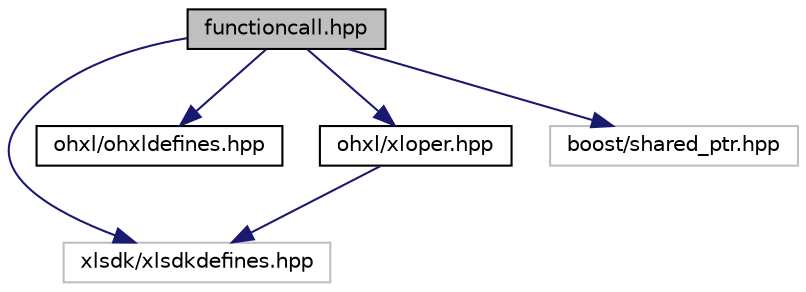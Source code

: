 digraph "functioncall.hpp"
{
  edge [fontname="Helvetica",fontsize="10",labelfontname="Helvetica",labelfontsize="10"];
  node [fontname="Helvetica",fontsize="10",shape=record];
  Node0 [label="functioncall.hpp",height=0.2,width=0.4,color="black", fillcolor="grey75", style="filled", fontcolor="black"];
  Node0 -> Node1 [color="midnightblue",fontsize="10",style="solid",fontname="Helvetica"];
  Node1 [label="xlsdk/xlsdkdefines.hpp",height=0.2,width=0.4,color="grey75", fillcolor="white", style="filled"];
  Node0 -> Node2 [color="midnightblue",fontsize="10",style="solid",fontname="Helvetica"];
  Node2 [label="ohxl/ohxldefines.hpp",height=0.2,width=0.4,color="black", fillcolor="white", style="filled",URL="$ohxldefines_8hpp_source.html"];
  Node0 -> Node3 [color="midnightblue",fontsize="10",style="solid",fontname="Helvetica"];
  Node3 [label="ohxl/xloper.hpp",height=0.2,width=0.4,color="black", fillcolor="white", style="filled",URL="$xloper_8hpp.html",tooltip="Class Xloper - Perform RAII for Excel&#39;s XLOPER datatype. "];
  Node3 -> Node1 [color="midnightblue",fontsize="10",style="solid",fontname="Helvetica"];
  Node0 -> Node4 [color="midnightblue",fontsize="10",style="solid",fontname="Helvetica"];
  Node4 [label="boost/shared_ptr.hpp",height=0.2,width=0.4,color="grey75", fillcolor="white", style="filled"];
}

